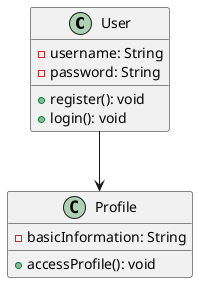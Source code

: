@startuml
class User {
    + register(): void
    + login(): void
    - username: String
    - password: String
}
class Profile {
    + accessProfile(): void
    - basicInformation: String
}
User --> Profile
@enduml